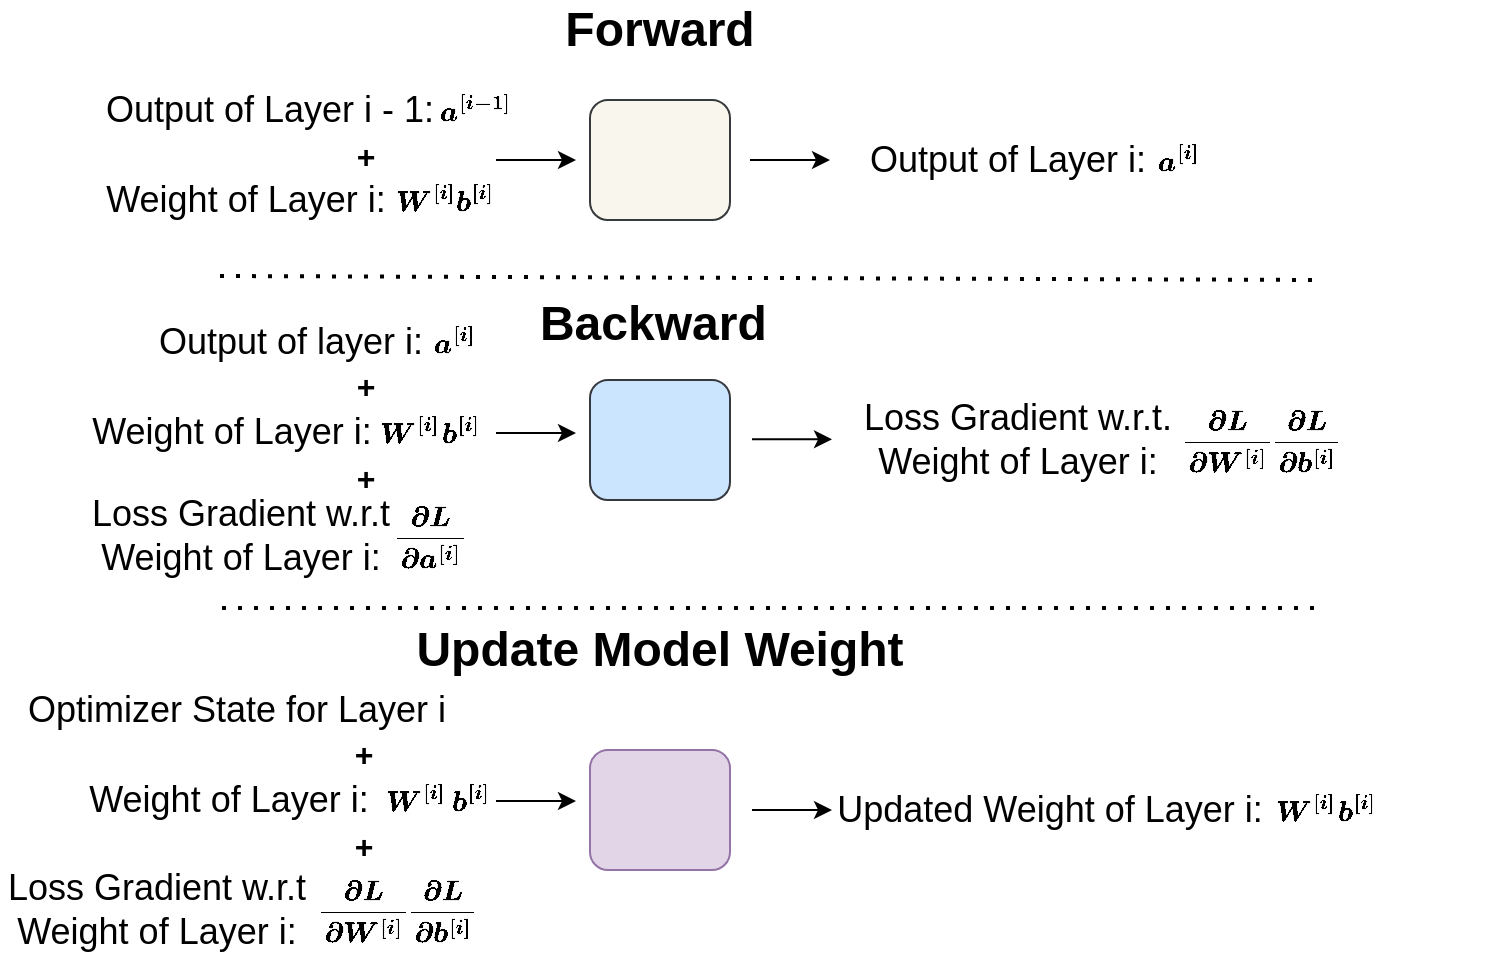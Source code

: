 <mxfile version="22.1.18" type="device">
  <diagram name="第 1 页" id="VSRV5zJmzrl9zxtkkERY">
    <mxGraphModel dx="852" dy="533" grid="1" gridSize="10" guides="1" tooltips="1" connect="1" arrows="1" fold="1" page="1" pageScale="1" pageWidth="827" pageHeight="1169" math="1" shadow="0">
      <root>
        <mxCell id="0" />
        <mxCell id="1" parent="0" />
        <mxCell id="VpkH311pgh4A_dS7u-aD-2" value="&lt;span style=&quot;font-size: 24px;&quot;&gt;&lt;b&gt;Forward&lt;/b&gt;&lt;/span&gt;" style="text;html=1;strokeColor=none;fillColor=none;align=center;verticalAlign=middle;whiteSpace=wrap;rounded=0;" parent="1" vertex="1">
          <mxGeometry x="340" y="270" width="100" height="30" as="geometry" />
        </mxCell>
        <mxCell id="VpkH311pgh4A_dS7u-aD-3" value="" style="endArrow=classic;html=1;rounded=0;entryX=0;entryY=0.5;entryDx=0;entryDy=0;" parent="1" edge="1">
          <mxGeometry width="50" height="50" relative="1" as="geometry">
            <mxPoint x="308" y="350" as="sourcePoint" />
            <mxPoint x="348" y="350" as="targetPoint" />
          </mxGeometry>
        </mxCell>
        <mxCell id="VpkH311pgh4A_dS7u-aD-4" value="&lt;span style=&quot;font-size: 18px;&quot;&gt;Output of Layer i - 1:&lt;/span&gt;" style="text;html=1;strokeColor=none;fillColor=none;align=center;verticalAlign=middle;whiteSpace=wrap;rounded=0;fontStyle=0" parent="1" vertex="1">
          <mxGeometry x="107" y="310" width="176" height="30" as="geometry" />
        </mxCell>
        <mxCell id="VpkH311pgh4A_dS7u-aD-6" value="" style="endArrow=classic;html=1;rounded=0;exitX=1;exitY=0.5;exitDx=0;exitDy=0;" parent="1" edge="1">
          <mxGeometry width="50" height="50" relative="1" as="geometry">
            <mxPoint x="435" y="350" as="sourcePoint" />
            <mxPoint x="475" y="350" as="targetPoint" />
          </mxGeometry>
        </mxCell>
        <mxCell id="VpkH311pgh4A_dS7u-aD-7" value="&lt;span style=&quot;font-size: 18px;&quot;&gt;Output of Layer i:&lt;/span&gt;" style="text;html=1;strokeColor=none;fillColor=none;align=center;verticalAlign=middle;whiteSpace=wrap;rounded=0;fontStyle=0" parent="1" vertex="1">
          <mxGeometry x="486" y="335" width="156" height="30" as="geometry" />
        </mxCell>
        <mxCell id="VpkH311pgh4A_dS7u-aD-10" value="&lt;span style=&quot;font-size: 24px;&quot;&gt;&lt;b&gt;Backward&amp;nbsp;&lt;/b&gt;&lt;/span&gt;" style="text;html=1;strokeColor=none;fillColor=none;align=center;verticalAlign=middle;whiteSpace=wrap;rounded=0;" parent="1" vertex="1">
          <mxGeometry x="340" y="417" width="100" height="30" as="geometry" />
        </mxCell>
        <mxCell id="VpkH311pgh4A_dS7u-aD-12" value="" style="endArrow=none;dashed=1;html=1;dashPattern=1 3;strokeWidth=2;rounded=0;" parent="1" edge="1">
          <mxGeometry width="50" height="50" relative="1" as="geometry">
            <mxPoint x="170" y="408" as="sourcePoint" />
            <mxPoint x="720" y="410" as="targetPoint" />
          </mxGeometry>
        </mxCell>
        <mxCell id="VpkH311pgh4A_dS7u-aD-13" value="" style="endArrow=classic;html=1;rounded=0;entryX=0;entryY=0.5;entryDx=0;entryDy=0;" parent="1" edge="1">
          <mxGeometry width="50" height="50" relative="1" as="geometry">
            <mxPoint x="308" y="486.5" as="sourcePoint" />
            <mxPoint x="348" y="486.5" as="targetPoint" />
          </mxGeometry>
        </mxCell>
        <mxCell id="VpkH311pgh4A_dS7u-aD-14" value="&lt;span style=&quot;font-size: 18px;&quot;&gt;Output of layer i:&lt;/span&gt;" style="text;html=1;strokeColor=none;fillColor=none;align=center;verticalAlign=middle;whiteSpace=wrap;rounded=0;fontStyle=0" parent="1" vertex="1">
          <mxGeometry x="136" y="426" width="139" height="30" as="geometry" />
        </mxCell>
        <mxCell id="VpkH311pgh4A_dS7u-aD-16" value="" style="endArrow=classic;html=1;rounded=0;exitX=1;exitY=0.5;exitDx=0;exitDy=0;" parent="1" edge="1">
          <mxGeometry width="50" height="50" relative="1" as="geometry">
            <mxPoint x="436" y="489.67" as="sourcePoint" />
            <mxPoint x="476" y="489.67" as="targetPoint" />
          </mxGeometry>
        </mxCell>
        <mxCell id="VpkH311pgh4A_dS7u-aD-17" value="&lt;span style=&quot;font-size: 18px;&quot;&gt;Loss Gradient w.r.t &lt;br&gt;Weight of Layer i:&lt;/span&gt;" style="text;html=1;strokeColor=none;fillColor=none;align=center;verticalAlign=middle;whiteSpace=wrap;rounded=0;fontStyle=0" parent="1" vertex="1">
          <mxGeometry x="60" y="710" width="157" height="30" as="geometry" />
        </mxCell>
        <mxCell id="VpkH311pgh4A_dS7u-aD-22" value="" style="rounded=1;whiteSpace=wrap;html=1;fillColor=#f9f7ed;strokeColor=#36393d;" parent="1" vertex="1">
          <mxGeometry x="355" y="320" width="70" height="60" as="geometry" />
        </mxCell>
        <mxCell id="VpkH311pgh4A_dS7u-aD-24" value="&lt;b&gt;&lt;font style=&quot;font-size: 16px;&quot;&gt;+&lt;/font&gt;&lt;/b&gt;" style="text;html=1;strokeColor=none;fillColor=none;align=center;verticalAlign=middle;whiteSpace=wrap;rounded=0;" parent="1" vertex="1">
          <mxGeometry x="213" y="333" width="60" height="30" as="geometry" />
        </mxCell>
        <mxCell id="VpkH311pgh4A_dS7u-aD-25" value="&lt;span style=&quot;font-size: 18px;&quot;&gt;&lt;span&gt;Weight of Layer i:&lt;/span&gt;&lt;/span&gt;" style="text;html=1;strokeColor=none;fillColor=none;align=center;verticalAlign=middle;whiteSpace=wrap;rounded=0;fontStyle=0" parent="1" vertex="1">
          <mxGeometry x="110" y="355.4" width="145.5" height="30" as="geometry" />
        </mxCell>
        <mxCell id="VpkH311pgh4A_dS7u-aD-26" value="" style="rounded=1;whiteSpace=wrap;html=1;fillColor=#cce5ff;strokeColor=#36393d;" parent="1" vertex="1">
          <mxGeometry x="355" y="460" width="70" height="60" as="geometry" />
        </mxCell>
        <mxCell id="VpkH311pgh4A_dS7u-aD-31" value="&lt;b&gt;&lt;font style=&quot;font-size: 16px;&quot;&gt;+&lt;/font&gt;&lt;/b&gt;" style="text;html=1;strokeColor=none;fillColor=none;align=center;verticalAlign=middle;whiteSpace=wrap;rounded=0;" parent="1" vertex="1">
          <mxGeometry x="213" y="447" width="60" height="31" as="geometry" />
        </mxCell>
        <mxCell id="VpkH311pgh4A_dS7u-aD-32" value="&lt;span style=&quot;font-size: 18px;&quot;&gt;&lt;span&gt;Weight of Layer i:&lt;/span&gt;&lt;/span&gt;" style="text;html=1;strokeColor=none;fillColor=none;align=center;verticalAlign=middle;whiteSpace=wrap;rounded=0;fontStyle=0" parent="1" vertex="1">
          <mxGeometry x="101" y="471" width="150" height="30" as="geometry" />
        </mxCell>
        <mxCell id="VpkH311pgh4A_dS7u-aD-34" value="$$\boldsymbol{\frac{\partial L}{\partial a^{[i]}&lt;br&gt;}}$$" style="text;html=1;strokeColor=none;fillColor=none;align=center;verticalAlign=middle;whiteSpace=wrap;rounded=0;" parent="1" vertex="1">
          <mxGeometry x="245" y="523" width="60" height="30" as="geometry" />
        </mxCell>
        <mxCell id="VpkH311pgh4A_dS7u-aD-35" value="&lt;span style=&quot;font-size: 18px;&quot;&gt;Loss Gradient w.r.t Weight of Layer i:&lt;/span&gt;" style="text;html=1;strokeColor=none;fillColor=none;align=center;verticalAlign=middle;whiteSpace=wrap;rounded=0;fontStyle=0" parent="1" vertex="1">
          <mxGeometry x="90.25" y="523" width="181.25" height="30" as="geometry" />
        </mxCell>
        <mxCell id="VpkH311pgh4A_dS7u-aD-36" value="&lt;b&gt;&lt;font style=&quot;font-size: 16px;&quot;&gt;+&lt;/font&gt;&lt;/b&gt;" style="text;html=1;strokeColor=none;fillColor=none;align=center;verticalAlign=middle;whiteSpace=wrap;rounded=0;" parent="1" vertex="1">
          <mxGeometry x="213" y="494" width="60" height="30" as="geometry" />
        </mxCell>
        <mxCell id="VpkH311pgh4A_dS7u-aD-37" value="$$\boldsymbol{a^{[i-1]}}$$" style="text;html=1;strokeColor=none;fillColor=none;align=center;verticalAlign=middle;whiteSpace=wrap;rounded=0;" parent="1" vertex="1">
          <mxGeometry x="268" y="310" width="60" height="30" as="geometry" />
        </mxCell>
        <mxCell id="VpkH311pgh4A_dS7u-aD-38" value="$$\boldsymbol{W^{[i]}}$$" style="text;html=1;strokeColor=none;fillColor=none;align=center;verticalAlign=middle;whiteSpace=wrap;rounded=0;" parent="1" vertex="1">
          <mxGeometry x="243" y="355.4" width="60" height="30" as="geometry" />
        </mxCell>
        <mxCell id="VpkH311pgh4A_dS7u-aD-39" value="$$\boldsymbol{b^{[i]}}$$" style="text;html=1;strokeColor=none;fillColor=none;align=center;verticalAlign=middle;whiteSpace=wrap;rounded=0;" parent="1" vertex="1">
          <mxGeometry x="268" y="355.4" width="60" height="30" as="geometry" />
        </mxCell>
        <mxCell id="VpkH311pgh4A_dS7u-aD-40" value="$$\boldsymbol{a^{[i]}}$$" style="text;html=1;strokeColor=none;fillColor=none;align=center;verticalAlign=middle;whiteSpace=wrap;rounded=0;" parent="1" vertex="1">
          <mxGeometry x="619" y="335" width="60" height="30" as="geometry" />
        </mxCell>
        <mxCell id="VpkH311pgh4A_dS7u-aD-41" value="$$\boldsymbol{a^{[i]}}$$" style="text;html=1;strokeColor=none;fillColor=none;align=center;verticalAlign=middle;whiteSpace=wrap;rounded=0;" parent="1" vertex="1">
          <mxGeometry x="257" y="426" width="60" height="30" as="geometry" />
        </mxCell>
        <mxCell id="VpkH311pgh4A_dS7u-aD-42" value="$$\boldsymbol{W^{[i]}}$$" style="text;html=1;strokeColor=none;fillColor=none;align=center;verticalAlign=middle;whiteSpace=wrap;rounded=0;" parent="1" vertex="1">
          <mxGeometry x="235" y="471" width="60" height="30" as="geometry" />
        </mxCell>
        <mxCell id="VpkH311pgh4A_dS7u-aD-43" value="$$\boldsymbol{b^{[i]}}$$" style="text;html=1;strokeColor=none;fillColor=none;align=center;verticalAlign=middle;whiteSpace=wrap;rounded=0;" parent="1" vertex="1">
          <mxGeometry x="261" y="471" width="60" height="30" as="geometry" />
        </mxCell>
        <mxCell id="VpkH311pgh4A_dS7u-aD-44" value="&lt;span style=&quot;font-size: 24px;&quot;&gt;&lt;b&gt;Update Model Weight&lt;/b&gt;&lt;/span&gt;" style="text;html=1;strokeColor=none;fillColor=none;align=center;verticalAlign=middle;whiteSpace=wrap;rounded=0;" parent="1" vertex="1">
          <mxGeometry x="243" y="580" width="293.5" height="30" as="geometry" />
        </mxCell>
        <mxCell id="VpkH311pgh4A_dS7u-aD-45" value="" style="endArrow=none;dashed=1;html=1;dashPattern=1 3;strokeWidth=2;rounded=0;" parent="1" edge="1">
          <mxGeometry width="50" height="50" relative="1" as="geometry">
            <mxPoint x="171" y="574" as="sourcePoint" />
            <mxPoint x="720" y="574" as="targetPoint" />
          </mxGeometry>
        </mxCell>
        <mxCell id="VpkH311pgh4A_dS7u-aD-49" value="" style="endArrow=classic;html=1;rounded=0;entryX=0;entryY=0.5;entryDx=0;entryDy=0;" parent="1" edge="1">
          <mxGeometry width="50" height="50" relative="1" as="geometry">
            <mxPoint x="308" y="670.5" as="sourcePoint" />
            <mxPoint x="348" y="670.5" as="targetPoint" />
          </mxGeometry>
        </mxCell>
        <mxCell id="VpkH311pgh4A_dS7u-aD-50" value="&lt;span style=&quot;font-size: 18px;&quot;&gt;&lt;span&gt;Optimizer State for Layer i&lt;/span&gt;&lt;/span&gt;" style="text;html=1;strokeColor=none;fillColor=none;align=center;verticalAlign=middle;whiteSpace=wrap;rounded=0;fontStyle=0" parent="1" vertex="1">
          <mxGeometry x="70" y="610" width="217" height="30" as="geometry" />
        </mxCell>
        <mxCell id="VpkH311pgh4A_dS7u-aD-51" value="" style="endArrow=classic;html=1;rounded=0;exitX=1;exitY=0.5;exitDx=0;exitDy=0;" parent="1" edge="1">
          <mxGeometry width="50" height="50" relative="1" as="geometry">
            <mxPoint x="436" y="675" as="sourcePoint" />
            <mxPoint x="476" y="675" as="targetPoint" />
          </mxGeometry>
        </mxCell>
        <mxCell id="VpkH311pgh4A_dS7u-aD-54" value="" style="rounded=1;whiteSpace=wrap;html=1;fillColor=#e1d5e7;strokeColor=#9673a6;" parent="1" vertex="1">
          <mxGeometry x="355" y="645" width="70" height="60" as="geometry" />
        </mxCell>
        <mxCell id="VpkH311pgh4A_dS7u-aD-55" value="&lt;b&gt;&lt;font style=&quot;font-size: 16px;&quot;&gt;+&lt;/font&gt;&lt;/b&gt;" style="text;html=1;strokeColor=none;fillColor=none;align=center;verticalAlign=middle;whiteSpace=wrap;rounded=0;" parent="1" vertex="1">
          <mxGeometry x="212" y="631" width="60" height="31" as="geometry" />
        </mxCell>
        <mxCell id="VpkH311pgh4A_dS7u-aD-56" value="&lt;span style=&quot;font-size: 18px;&quot;&gt;&lt;span&gt;Weight of Layer i:&lt;/span&gt;&lt;/span&gt;" style="text;html=1;strokeColor=none;fillColor=none;align=center;verticalAlign=middle;whiteSpace=wrap;rounded=0;fontStyle=0" parent="1" vertex="1">
          <mxGeometry x="98" y="655" width="153" height="30" as="geometry" />
        </mxCell>
        <mxCell id="VpkH311pgh4A_dS7u-aD-59" value="&lt;b&gt;&lt;font style=&quot;font-size: 16px;&quot;&gt;+&lt;/font&gt;&lt;/b&gt;" style="text;html=1;strokeColor=none;fillColor=none;align=center;verticalAlign=middle;whiteSpace=wrap;rounded=0;" parent="1" vertex="1">
          <mxGeometry x="212" y="678" width="60" height="30" as="geometry" />
        </mxCell>
        <mxCell id="VpkH311pgh4A_dS7u-aD-61" value="$$\boldsymbol{W^{[i]}}$$" style="text;html=1;strokeColor=none;fillColor=none;align=center;verticalAlign=middle;whiteSpace=wrap;rounded=0;" parent="1" vertex="1">
          <mxGeometry x="238" y="655" width="60" height="30" as="geometry" />
        </mxCell>
        <mxCell id="VpkH311pgh4A_dS7u-aD-62" value="$$\boldsymbol{b^{[i]}}$$" style="text;html=1;strokeColor=none;fillColor=none;align=center;verticalAlign=middle;whiteSpace=wrap;rounded=0;" parent="1" vertex="1">
          <mxGeometry x="266" y="655" width="60" height="30" as="geometry" />
        </mxCell>
        <mxCell id="VpkH311pgh4A_dS7u-aD-64" value="$$\boldsymbol{\frac{\partial L}{\partial W^{[i]}&lt;br&gt;}}$$" style="text;html=1;strokeColor=none;fillColor=none;align=center;verticalAlign=middle;whiteSpace=wrap;rounded=0;" parent="1" vertex="1">
          <mxGeometry x="212" y="710" width="60" height="30" as="geometry" />
        </mxCell>
        <mxCell id="VpkH311pgh4A_dS7u-aD-65" value="$$\boldsymbol{\frac{\partial L}{\partial b^{[i]}&lt;br&gt;}}$$" style="text;html=1;strokeColor=none;fillColor=none;align=center;verticalAlign=middle;whiteSpace=wrap;rounded=0;" parent="1" vertex="1">
          <mxGeometry x="251" y="710" width="60" height="30" as="geometry" />
        </mxCell>
        <mxCell id="VpkH311pgh4A_dS7u-aD-66" value="&lt;span style=&quot;font-size: 18px;&quot;&gt;Loss Gradient w.r.t. &lt;br&gt;Weight of Layer i:&lt;/span&gt;" style="text;html=1;strokeColor=none;fillColor=none;align=center;verticalAlign=middle;whiteSpace=wrap;rounded=0;fontStyle=0" parent="1" vertex="1">
          <mxGeometry x="486" y="475" width="165.75" height="30" as="geometry" />
        </mxCell>
        <mxCell id="VpkH311pgh4A_dS7u-aD-67" value="$$\boldsymbol{\frac{\partial L}{\partial W^{[i]}&lt;br&gt;}}$$" style="text;html=1;strokeColor=none;fillColor=none;align=center;verticalAlign=middle;whiteSpace=wrap;rounded=0;" parent="1" vertex="1">
          <mxGeometry x="644" y="475" width="60" height="30" as="geometry" />
        </mxCell>
        <mxCell id="VpkH311pgh4A_dS7u-aD-68" value="$$\boldsymbol{\frac{\partial L}{\partial b^{[i]}&lt;br&gt;}}$$" style="text;html=1;strokeColor=none;fillColor=none;align=center;verticalAlign=middle;whiteSpace=wrap;rounded=0;" parent="1" vertex="1">
          <mxGeometry x="683" y="475" width="60" height="30" as="geometry" />
        </mxCell>
        <mxCell id="VpkH311pgh4A_dS7u-aD-70" value="&lt;span style=&quot;font-size: 18px;&quot;&gt;&lt;span&gt;Updated Weight of Layer i:&lt;/span&gt;&lt;/span&gt;" style="text;html=1;strokeColor=none;fillColor=none;align=center;verticalAlign=middle;whiteSpace=wrap;rounded=0;fontStyle=0" parent="1" vertex="1">
          <mxGeometry x="475" y="660" width="220" height="30" as="geometry" />
        </mxCell>
        <mxCell id="VpkH311pgh4A_dS7u-aD-71" value="$$\boldsymbol{W^{[i]}}$$" style="text;html=1;strokeColor=none;fillColor=none;align=center;verticalAlign=middle;whiteSpace=wrap;rounded=0;" parent="1" vertex="1">
          <mxGeometry x="683" y="660" width="60" height="30" as="geometry" />
        </mxCell>
        <mxCell id="VpkH311pgh4A_dS7u-aD-72" value="$$\boldsymbol{b^{[i]}}$$" style="text;html=1;strokeColor=none;fillColor=none;align=center;verticalAlign=middle;whiteSpace=wrap;rounded=0;" parent="1" vertex="1">
          <mxGeometry x="709" y="660" width="60" height="30" as="geometry" />
        </mxCell>
      </root>
    </mxGraphModel>
  </diagram>
</mxfile>
